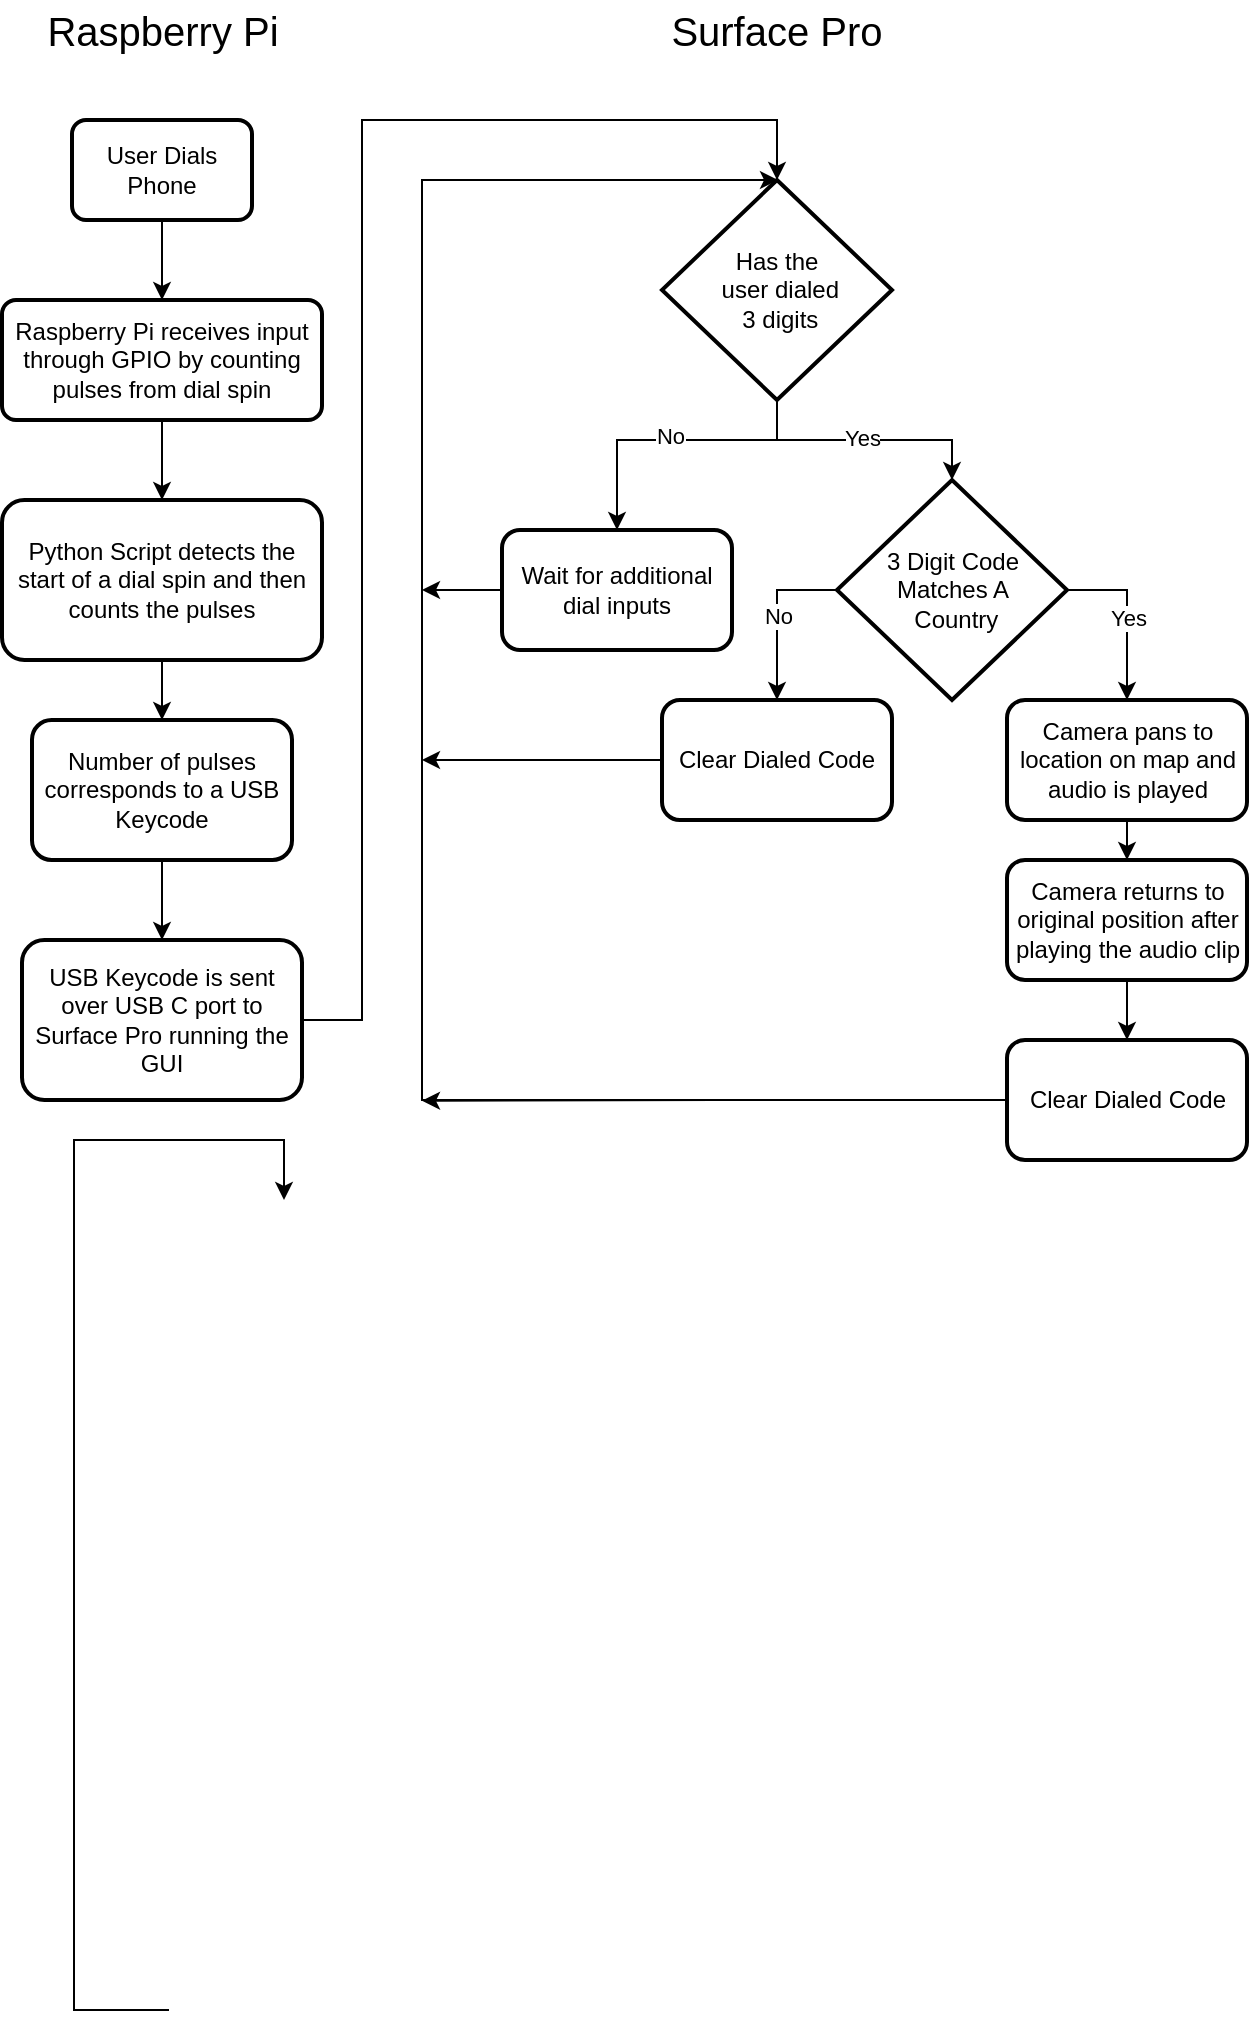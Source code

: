 <mxfile version="16.5.1" type="device"><diagram id="3JBherdVbbNZYM-BLbzv" name="Page-1"><mxGraphModel dx="1229" dy="973" grid="1" gridSize="10" guides="1" tooltips="1" connect="1" arrows="1" fold="1" page="1" pageScale="1" pageWidth="850" pageHeight="1100" math="0" shadow="0"><root><mxCell id="0"/><mxCell id="1" parent="0"/><mxCell id="Dqg0gnAiCTm7pa3ZWLo--21" style="edgeStyle=orthogonalEdgeStyle;rounded=0;orthogonalLoop=1;jettySize=auto;html=1;entryX=0.5;entryY=0;entryDx=0;entryDy=0;exitX=0;exitY=0.5;exitDx=0;exitDy=0;exitPerimeter=0;" parent="1" target="Dqg0gnAiCTm7pa3ZWLo--31" edge="1"><mxGeometry relative="1" as="geometry"><mxPoint x="255" y="750" as="targetPoint"/><Array as="points"><mxPoint x="150" y="1155"/><mxPoint x="150" y="720"/><mxPoint x="255" y="720"/></Array><mxPoint x="197.5" y="1155" as="sourcePoint"/></mxGeometry></mxCell><mxCell id="ghjFsBjEfaQiXUaX_Viu-1" value="Yes" style="edgeStyle=orthogonalEdgeStyle;rounded=0;orthogonalLoop=1;jettySize=auto;html=1;entryX=0.5;entryY=0;entryDx=0;entryDy=0;verticalAlign=top;" parent="1" target="Dqg0gnAiCTm7pa3ZWLo--30" edge="1"><mxGeometry x="-0.926" relative="1" as="geometry"><mxPoint as="offset"/><mxPoint x="312.5" y="1155" as="sourcePoint"/></mxGeometry></mxCell><mxCell id="Pw28-b9J2zr8CoqekWKs-6" style="edgeStyle=orthogonalEdgeStyle;rounded=0;orthogonalLoop=1;jettySize=auto;html=1;" parent="1" source="Pw28-b9J2zr8CoqekWKs-4" target="Pw28-b9J2zr8CoqekWKs-5" edge="1"><mxGeometry relative="1" as="geometry"/></mxCell><mxCell id="Pw28-b9J2zr8CoqekWKs-4" value="User Dials &lt;br&gt;Phone" style="rounded=1;whiteSpace=wrap;html=1;absoluteArcSize=1;arcSize=14;strokeWidth=2;fontSize=12;" parent="1" vertex="1"><mxGeometry x="149" y="210" width="90" height="50" as="geometry"/></mxCell><mxCell id="Pz_B42fZrNZM0sI-GyBN-2" value="" style="edgeStyle=orthogonalEdgeStyle;rounded=0;orthogonalLoop=1;jettySize=auto;html=1;" edge="1" parent="1" source="Pw28-b9J2zr8CoqekWKs-5" target="Pz_B42fZrNZM0sI-GyBN-1"><mxGeometry relative="1" as="geometry"/></mxCell><mxCell id="Pw28-b9J2zr8CoqekWKs-5" value="&lt;span&gt;Raspberry Pi receives input through GPIO by counting pulses from dial spin&lt;/span&gt;" style="rounded=1;whiteSpace=wrap;html=1;absoluteArcSize=1;arcSize=14;strokeWidth=2;fontSize=12;" parent="1" vertex="1"><mxGeometry x="114" y="300" width="160" height="60" as="geometry"/></mxCell><mxCell id="Pz_B42fZrNZM0sI-GyBN-4" value="" style="edgeStyle=orthogonalEdgeStyle;rounded=0;orthogonalLoop=1;jettySize=auto;html=1;" edge="1" parent="1" source="Pz_B42fZrNZM0sI-GyBN-1" target="Pz_B42fZrNZM0sI-GyBN-3"><mxGeometry relative="1" as="geometry"/></mxCell><mxCell id="Pz_B42fZrNZM0sI-GyBN-1" value="Python Script detects the start of a dial spin and then counts the pulses" style="rounded=1;whiteSpace=wrap;html=1;arcSize=14;strokeWidth=2;" vertex="1" parent="1"><mxGeometry x="114" y="400" width="160" height="80" as="geometry"/></mxCell><mxCell id="Pz_B42fZrNZM0sI-GyBN-6" value="" style="edgeStyle=orthogonalEdgeStyle;rounded=0;orthogonalLoop=1;jettySize=auto;html=1;" edge="1" parent="1" source="Pz_B42fZrNZM0sI-GyBN-3" target="Pz_B42fZrNZM0sI-GyBN-5"><mxGeometry relative="1" as="geometry"/></mxCell><mxCell id="Pz_B42fZrNZM0sI-GyBN-3" value="Number of pulses corresponds to a USB Keycode" style="whiteSpace=wrap;html=1;rounded=1;arcSize=14;strokeWidth=2;" vertex="1" parent="1"><mxGeometry x="129" y="510" width="130" height="70" as="geometry"/></mxCell><mxCell id="Pz_B42fZrNZM0sI-GyBN-9" style="edgeStyle=orthogonalEdgeStyle;rounded=0;orthogonalLoop=1;jettySize=auto;html=1;entryX=0.5;entryY=0;entryDx=0;entryDy=0;entryPerimeter=0;" edge="1" parent="1" source="Pz_B42fZrNZM0sI-GyBN-5" target="Pz_B42fZrNZM0sI-GyBN-8"><mxGeometry relative="1" as="geometry"><Array as="points"><mxPoint x="294" y="660"/><mxPoint x="294" y="210"/><mxPoint x="502" y="210"/></Array></mxGeometry></mxCell><mxCell id="Pz_B42fZrNZM0sI-GyBN-5" value="USB Keycode is sent over USB C port to Surface Pro running the GUI" style="whiteSpace=wrap;html=1;rounded=1;arcSize=14;strokeWidth=2;" vertex="1" parent="1"><mxGeometry x="124" y="620" width="140" height="80" as="geometry"/></mxCell><mxCell id="Pz_B42fZrNZM0sI-GyBN-12" value="" style="edgeStyle=orthogonalEdgeStyle;rounded=0;orthogonalLoop=1;jettySize=auto;html=1;entryX=0.5;entryY=0;entryDx=0;entryDy=0;" edge="1" parent="1" source="Pz_B42fZrNZM0sI-GyBN-8" target="Pz_B42fZrNZM0sI-GyBN-39"><mxGeometry relative="1" as="geometry"><mxPoint x="422" y="420" as="targetPoint"/><Array as="points"><mxPoint x="502" y="370"/><mxPoint x="422" y="370"/></Array></mxGeometry></mxCell><mxCell id="Pz_B42fZrNZM0sI-GyBN-14" value="No" style="edgeLabel;html=1;align=center;verticalAlign=middle;resizable=0;points=[];" vertex="1" connectable="0" parent="Pz_B42fZrNZM0sI-GyBN-12"><mxGeometry x="0.021" y="-2" relative="1" as="geometry"><mxPoint as="offset"/></mxGeometry></mxCell><mxCell id="Pz_B42fZrNZM0sI-GyBN-19" value="" style="edgeStyle=orthogonalEdgeStyle;rounded=0;orthogonalLoop=1;jettySize=auto;html=1;" edge="1" parent="1" source="Pz_B42fZrNZM0sI-GyBN-8" target="Pz_B42fZrNZM0sI-GyBN-18"><mxGeometry relative="1" as="geometry"/></mxCell><mxCell id="Pz_B42fZrNZM0sI-GyBN-20" value="Yes" style="edgeLabel;html=1;align=center;verticalAlign=middle;resizable=0;points=[];" vertex="1" connectable="0" parent="Pz_B42fZrNZM0sI-GyBN-19"><mxGeometry x="-0.017" y="1" relative="1" as="geometry"><mxPoint as="offset"/></mxGeometry></mxCell><mxCell id="Pz_B42fZrNZM0sI-GyBN-8" value="Has the&lt;br&gt;&amp;nbsp;user dialed&lt;br&gt;&amp;nbsp;3 digits" style="strokeWidth=2;html=1;shape=mxgraph.flowchart.decision;whiteSpace=wrap;" vertex="1" parent="1"><mxGeometry x="444" y="240" width="115" height="110" as="geometry"/></mxCell><mxCell id="Pz_B42fZrNZM0sI-GyBN-25" value="No" style="edgeStyle=orthogonalEdgeStyle;rounded=0;orthogonalLoop=1;jettySize=auto;html=1;exitX=0;exitY=0.5;exitDx=0;exitDy=0;" edge="1" parent="1" source="Pz_B42fZrNZM0sI-GyBN-18" target="Pz_B42fZrNZM0sI-GyBN-24"><mxGeometry relative="1" as="geometry"/></mxCell><mxCell id="Pz_B42fZrNZM0sI-GyBN-29" value="" style="edgeStyle=orthogonalEdgeStyle;rounded=0;orthogonalLoop=1;jettySize=auto;html=1;exitX=1;exitY=0.5;exitDx=0;exitDy=0;" edge="1" parent="1" source="Pz_B42fZrNZM0sI-GyBN-18" target="Pz_B42fZrNZM0sI-GyBN-28"><mxGeometry relative="1" as="geometry"/></mxCell><mxCell id="Pz_B42fZrNZM0sI-GyBN-32" value="Yes" style="edgeLabel;html=1;align=center;verticalAlign=middle;resizable=0;points=[];" vertex="1" connectable="0" parent="Pz_B42fZrNZM0sI-GyBN-29"><mxGeometry x="-0.005" relative="1" as="geometry"><mxPoint y="1" as="offset"/></mxGeometry></mxCell><mxCell id="Pz_B42fZrNZM0sI-GyBN-18" value="3 Digit Code Matches A&lt;br&gt;&amp;nbsp;Country" style="rhombus;whiteSpace=wrap;html=1;strokeWidth=2;" vertex="1" parent="1"><mxGeometry x="531.5" y="390" width="115" height="110" as="geometry"/></mxCell><mxCell id="Pz_B42fZrNZM0sI-GyBN-31" style="edgeStyle=orthogonalEdgeStyle;rounded=0;orthogonalLoop=1;jettySize=auto;html=1;exitX=0;exitY=0.5;exitDx=0;exitDy=0;" edge="1" parent="1" source="Pz_B42fZrNZM0sI-GyBN-24"><mxGeometry relative="1" as="geometry"><mxPoint x="324" y="530" as="targetPoint"/><Array as="points"><mxPoint x="502" y="530"/><mxPoint x="502" y="530"/></Array></mxGeometry></mxCell><mxCell id="Pz_B42fZrNZM0sI-GyBN-24" value="Clear Dialed&amp;nbsp;Code" style="rounded=1;whiteSpace=wrap;html=1;strokeWidth=2;" vertex="1" parent="1"><mxGeometry x="444" y="500" width="115" height="60" as="geometry"/></mxCell><mxCell id="Pz_B42fZrNZM0sI-GyBN-34" value="" style="edgeStyle=orthogonalEdgeStyle;rounded=0;orthogonalLoop=1;jettySize=auto;html=1;" edge="1" parent="1" source="Pz_B42fZrNZM0sI-GyBN-28" target="Pz_B42fZrNZM0sI-GyBN-33"><mxGeometry relative="1" as="geometry"/></mxCell><mxCell id="Pz_B42fZrNZM0sI-GyBN-28" value="Camera pans to location on map and audio is played" style="rounded=1;whiteSpace=wrap;html=1;strokeWidth=2;" vertex="1" parent="1"><mxGeometry x="616.5" y="500" width="120" height="60" as="geometry"/></mxCell><mxCell id="Pz_B42fZrNZM0sI-GyBN-36" value="" style="edgeStyle=orthogonalEdgeStyle;rounded=0;orthogonalLoop=1;jettySize=auto;html=1;" edge="1" parent="1" source="Pz_B42fZrNZM0sI-GyBN-33" target="Pz_B42fZrNZM0sI-GyBN-35"><mxGeometry relative="1" as="geometry"/></mxCell><mxCell id="Pz_B42fZrNZM0sI-GyBN-33" value="Camera returns to original position after playing the audio clip" style="whiteSpace=wrap;html=1;rounded=1;strokeWidth=2;" vertex="1" parent="1"><mxGeometry x="616.5" y="580" width="120" height="60" as="geometry"/></mxCell><mxCell id="Pz_B42fZrNZM0sI-GyBN-37" style="edgeStyle=orthogonalEdgeStyle;rounded=0;orthogonalLoop=1;jettySize=auto;html=1;" edge="1" parent="1" source="Pz_B42fZrNZM0sI-GyBN-35"><mxGeometry relative="1" as="geometry"><mxPoint x="502" y="240" as="targetPoint"/><Array as="points"><mxPoint x="324" y="700"/><mxPoint x="324" y="240"/></Array></mxGeometry></mxCell><mxCell id="Pz_B42fZrNZM0sI-GyBN-41" style="edgeStyle=orthogonalEdgeStyle;rounded=0;orthogonalLoop=1;jettySize=auto;html=1;exitX=0;exitY=0.5;exitDx=0;exitDy=0;" edge="1" parent="1" source="Pz_B42fZrNZM0sI-GyBN-35"><mxGeometry relative="1" as="geometry"><mxPoint x="324" y="700.364" as="targetPoint"/></mxGeometry></mxCell><mxCell id="Pz_B42fZrNZM0sI-GyBN-35" value="Clear Dialed Code" style="rounded=1;whiteSpace=wrap;html=1;strokeWidth=2;" vertex="1" parent="1"><mxGeometry x="616.5" y="670" width="120" height="60" as="geometry"/></mxCell><mxCell id="Pz_B42fZrNZM0sI-GyBN-40" style="edgeStyle=orthogonalEdgeStyle;rounded=0;orthogonalLoop=1;jettySize=auto;html=1;exitX=0;exitY=0.5;exitDx=0;exitDy=0;" edge="1" parent="1" source="Pz_B42fZrNZM0sI-GyBN-39"><mxGeometry relative="1" as="geometry"><mxPoint x="324" y="445" as="targetPoint"/></mxGeometry></mxCell><mxCell id="Pz_B42fZrNZM0sI-GyBN-39" value="Wait for additional dial inputs" style="rounded=1;whiteSpace=wrap;html=1;strokeWidth=2;" vertex="1" parent="1"><mxGeometry x="364" y="415" width="115" height="60" as="geometry"/></mxCell><mxCell id="Pz_B42fZrNZM0sI-GyBN-43" value="Raspberry Pi" style="text;html=1;strokeColor=none;fillColor=none;align=center;verticalAlign=middle;whiteSpace=wrap;rounded=0;fontSize=20;" vertex="1" parent="1"><mxGeometry x="134.5" y="150" width="119" height="30" as="geometry"/></mxCell><mxCell id="Pz_B42fZrNZM0sI-GyBN-44" value="Surface Pro" style="text;html=1;strokeColor=none;fillColor=none;align=center;verticalAlign=middle;whiteSpace=wrap;rounded=0;fontSize=20;" vertex="1" parent="1"><mxGeometry x="442" y="150" width="119" height="30" as="geometry"/></mxCell></root></mxGraphModel></diagram></mxfile>
